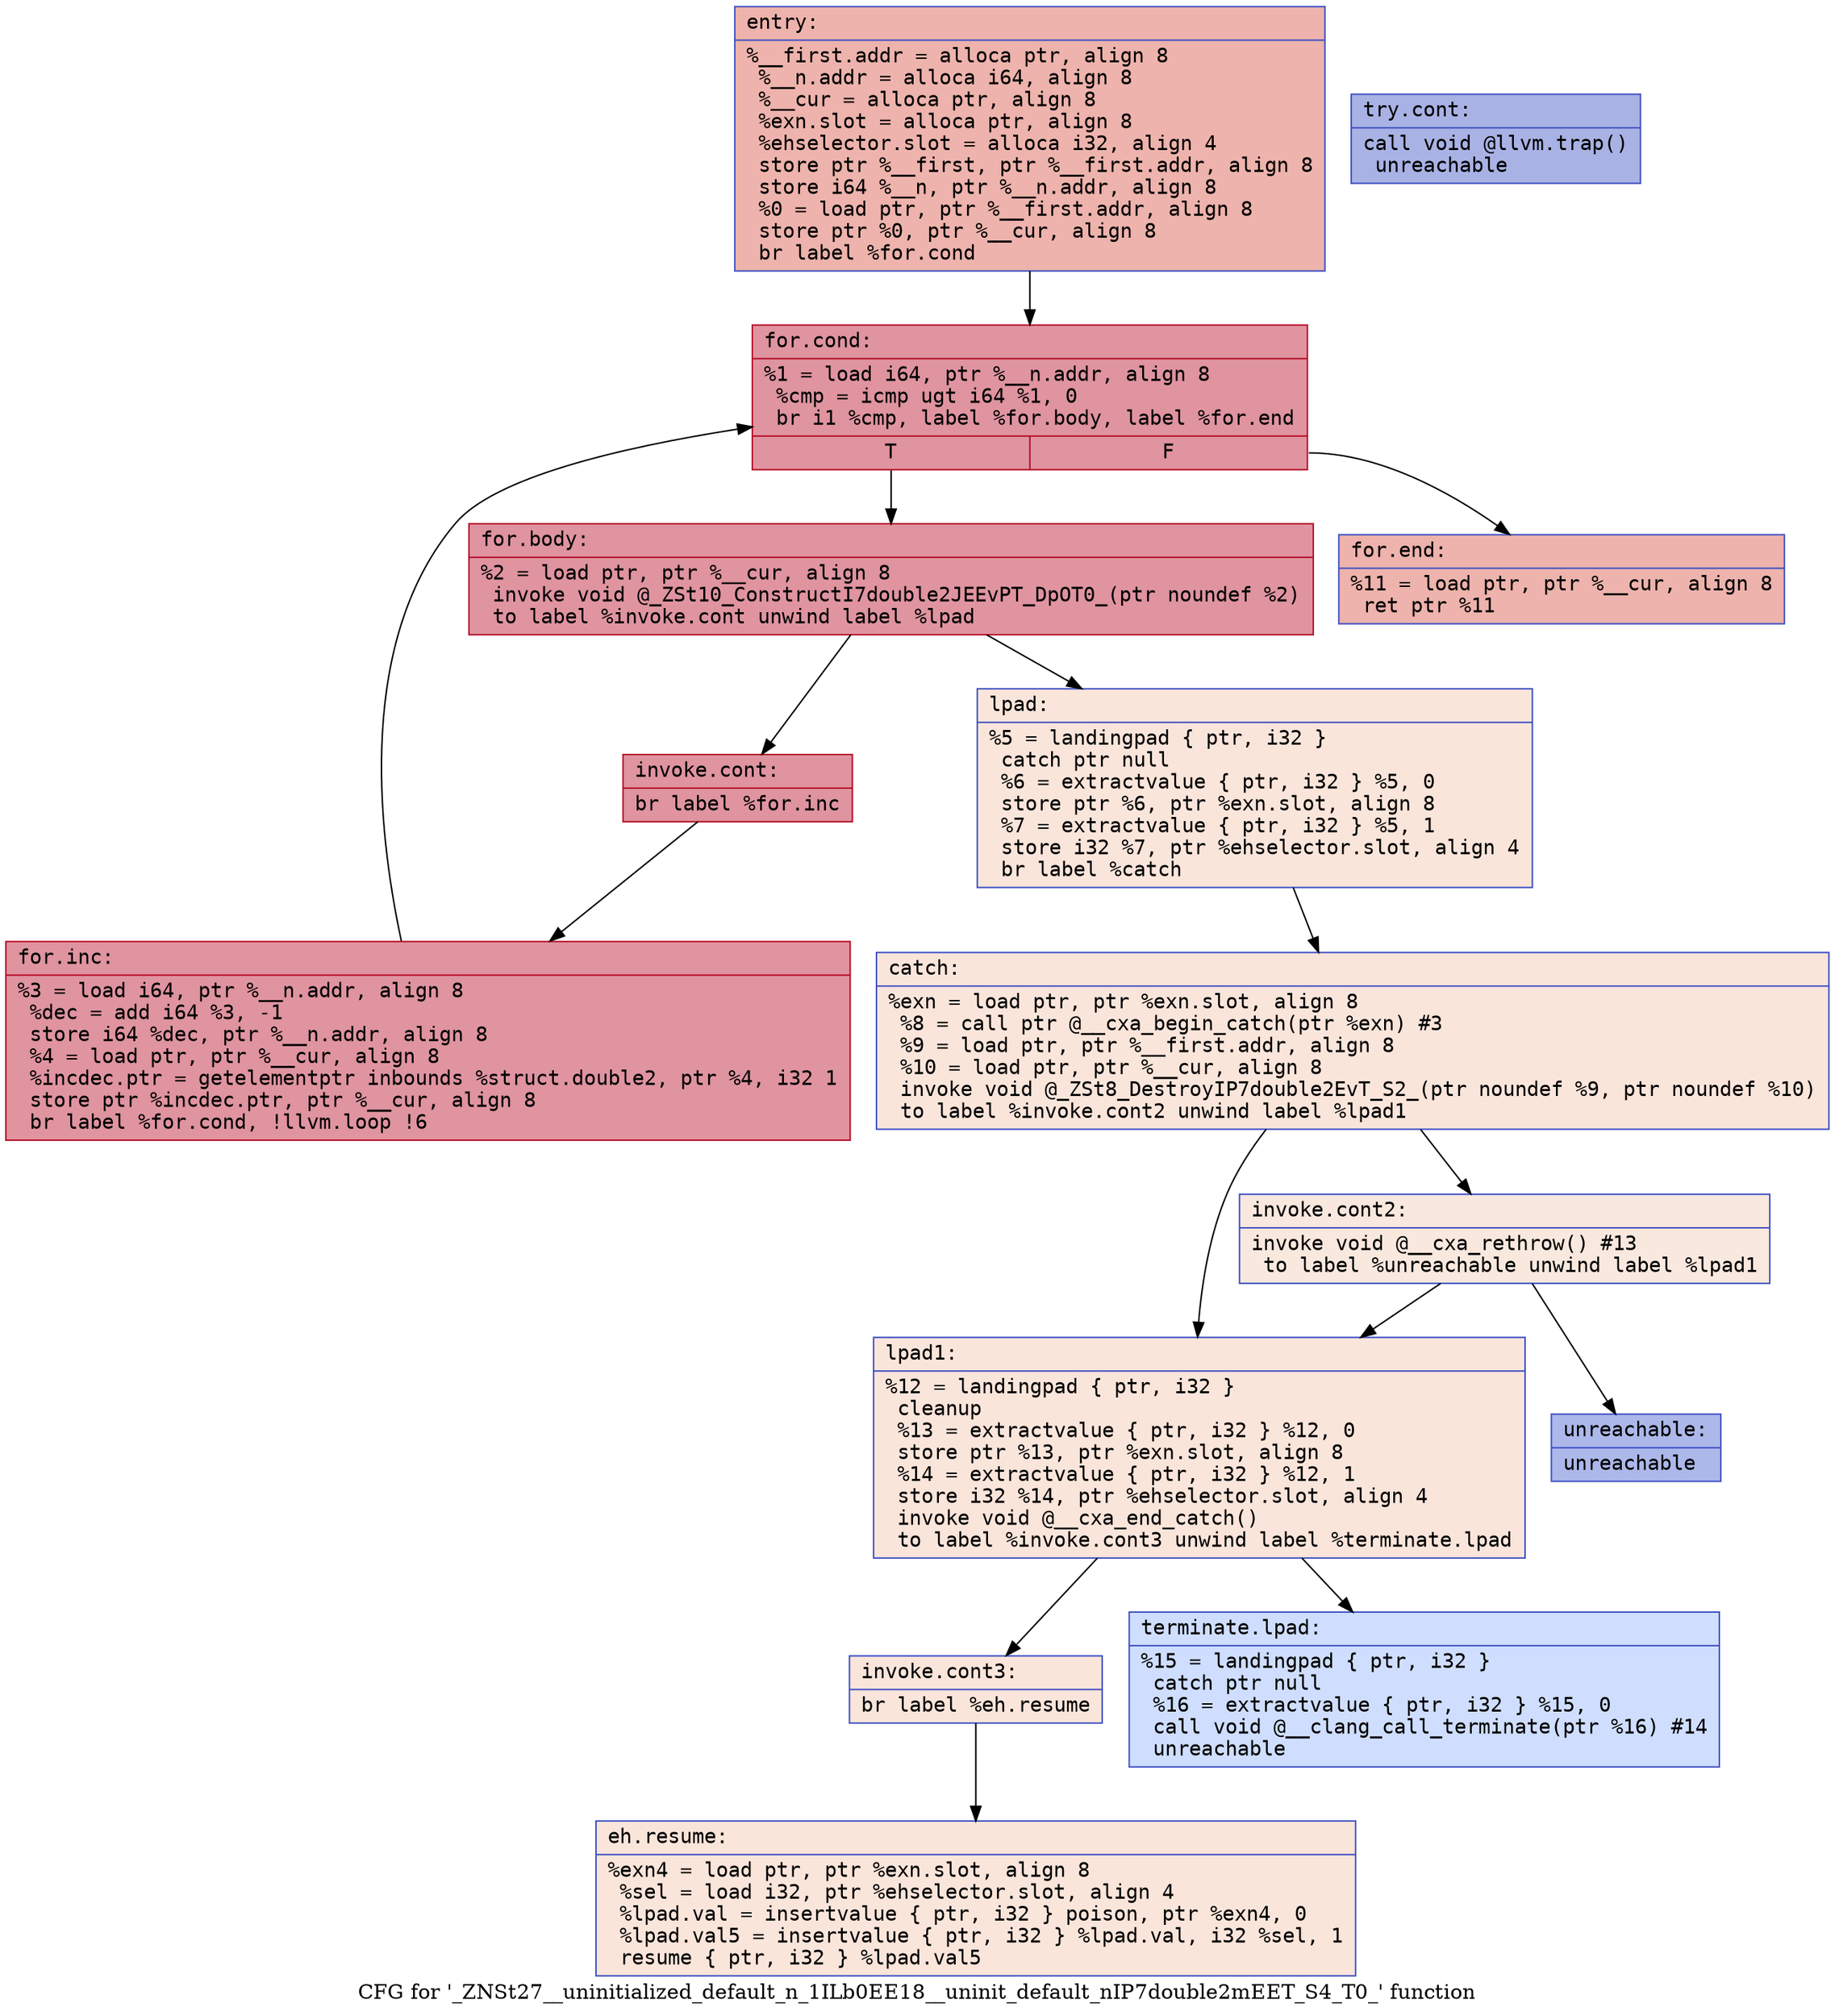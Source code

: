 digraph "CFG for '_ZNSt27__uninitialized_default_n_1ILb0EE18__uninit_default_nIP7double2mEET_S4_T0_' function" {
	label="CFG for '_ZNSt27__uninitialized_default_n_1ILb0EE18__uninit_default_nIP7double2mEET_S4_T0_' function";

	Node0x55b8244b1b90 [shape=record,color="#3d50c3ff", style=filled, fillcolor="#d6524470" fontname="Courier",label="{entry:\l|  %__first.addr = alloca ptr, align 8\l  %__n.addr = alloca i64, align 8\l  %__cur = alloca ptr, align 8\l  %exn.slot = alloca ptr, align 8\l  %ehselector.slot = alloca i32, align 4\l  store ptr %__first, ptr %__first.addr, align 8\l  store i64 %__n, ptr %__n.addr, align 8\l  %0 = load ptr, ptr %__first.addr, align 8\l  store ptr %0, ptr %__cur, align 8\l  br label %for.cond\l}"];
	Node0x55b8244b1b90 -> Node0x55b8244b20d0[tooltip="entry -> for.cond\nProbability 100.00%" ];
	Node0x55b8244b20d0 [shape=record,color="#b70d28ff", style=filled, fillcolor="#b70d2870" fontname="Courier",label="{for.cond:\l|  %1 = load i64, ptr %__n.addr, align 8\l  %cmp = icmp ugt i64 %1, 0\l  br i1 %cmp, label %for.body, label %for.end\l|{<s0>T|<s1>F}}"];
	Node0x55b8244b20d0:s0 -> Node0x55b8244b22f0[tooltip="for.cond -> for.body\nProbability 96.88%" ];
	Node0x55b8244b20d0:s1 -> Node0x55b8244b2370[tooltip="for.cond -> for.end\nProbability 3.12%" ];
	Node0x55b8244b22f0 [shape=record,color="#b70d28ff", style=filled, fillcolor="#b70d2870" fontname="Courier",label="{for.body:\l|  %2 = load ptr, ptr %__cur, align 8\l  invoke void @_ZSt10_ConstructI7double2JEEvPT_DpOT0_(ptr noundef %2)\l          to label %invoke.cont unwind label %lpad\l}"];
	Node0x55b8244b22f0 -> Node0x55b8244b2540[tooltip="for.body -> invoke.cont\nProbability 100.00%" ];
	Node0x55b8244b22f0 -> Node0x55b8244b2760[tooltip="for.body -> lpad\nProbability 0.00%" ];
	Node0x55b8244b2540 [shape=record,color="#b70d28ff", style=filled, fillcolor="#b70d2870" fontname="Courier",label="{invoke.cont:\l|  br label %for.inc\l}"];
	Node0x55b8244b2540 -> Node0x55b8244b2950[tooltip="invoke.cont -> for.inc\nProbability 100.00%" ];
	Node0x55b8244b2950 [shape=record,color="#b70d28ff", style=filled, fillcolor="#b70d2870" fontname="Courier",label="{for.inc:\l|  %3 = load i64, ptr %__n.addr, align 8\l  %dec = add i64 %3, -1\l  store i64 %dec, ptr %__n.addr, align 8\l  %4 = load ptr, ptr %__cur, align 8\l  %incdec.ptr = getelementptr inbounds %struct.double2, ptr %4, i32 1\l  store ptr %incdec.ptr, ptr %__cur, align 8\l  br label %for.cond, !llvm.loop !6\l}"];
	Node0x55b8244b2950 -> Node0x55b8244b20d0[tooltip="for.inc -> for.cond\nProbability 100.00%" ];
	Node0x55b8244b2760 [shape=record,color="#3d50c3ff", style=filled, fillcolor="#f4c5ad70" fontname="Courier",label="{lpad:\l|  %5 = landingpad \{ ptr, i32 \}\l          catch ptr null\l  %6 = extractvalue \{ ptr, i32 \} %5, 0\l  store ptr %6, ptr %exn.slot, align 8\l  %7 = extractvalue \{ ptr, i32 \} %5, 1\l  store i32 %7, ptr %ehselector.slot, align 4\l  br label %catch\l}"];
	Node0x55b8244b2760 -> Node0x55b8244b31a0[tooltip="lpad -> catch\nProbability 100.00%" ];
	Node0x55b8244b31a0 [shape=record,color="#3d50c3ff", style=filled, fillcolor="#f4c5ad70" fontname="Courier",label="{catch:\l|  %exn = load ptr, ptr %exn.slot, align 8\l  %8 = call ptr @__cxa_begin_catch(ptr %exn) #3\l  %9 = load ptr, ptr %__first.addr, align 8\l  %10 = load ptr, ptr %__cur, align 8\l  invoke void @_ZSt8_DestroyIP7double2EvT_S2_(ptr noundef %9, ptr noundef %10)\l          to label %invoke.cont2 unwind label %lpad1\l}"];
	Node0x55b8244b31a0 -> Node0x55b8244b3560[tooltip="catch -> invoke.cont2\nProbability 50.00%" ];
	Node0x55b8244b31a0 -> Node0x55b8244b35b0[tooltip="catch -> lpad1\nProbability 50.00%" ];
	Node0x55b8244b3560 [shape=record,color="#3d50c3ff", style=filled, fillcolor="#f2cab570" fontname="Courier",label="{invoke.cont2:\l|  invoke void @__cxa_rethrow() #13\l          to label %unreachable unwind label %lpad1\l}"];
	Node0x55b8244b3560 -> Node0x55b8244b3900[tooltip="invoke.cont2 -> unreachable\nProbability 0.00%" ];
	Node0x55b8244b3560 -> Node0x55b8244b35b0[tooltip="invoke.cont2 -> lpad1\nProbability 100.00%" ];
	Node0x55b8244b2370 [shape=record,color="#3d50c3ff", style=filled, fillcolor="#d6524470" fontname="Courier",label="{for.end:\l|  %11 = load ptr, ptr %__cur, align 8\l  ret ptr %11\l}"];
	Node0x55b8244b35b0 [shape=record,color="#3d50c3ff", style=filled, fillcolor="#f4c5ad70" fontname="Courier",label="{lpad1:\l|  %12 = landingpad \{ ptr, i32 \}\l          cleanup\l  %13 = extractvalue \{ ptr, i32 \} %12, 0\l  store ptr %13, ptr %exn.slot, align 8\l  %14 = extractvalue \{ ptr, i32 \} %12, 1\l  store i32 %14, ptr %ehselector.slot, align 4\l  invoke void @__cxa_end_catch()\l          to label %invoke.cont3 unwind label %terminate.lpad\l}"];
	Node0x55b8244b35b0 -> Node0x55b8244b3de0[tooltip="lpad1 -> invoke.cont3\nProbability 100.00%" ];
	Node0x55b8244b35b0 -> Node0x55b8244b3e30[tooltip="lpad1 -> terminate.lpad\nProbability 0.00%" ];
	Node0x55b8244b3de0 [shape=record,color="#3d50c3ff", style=filled, fillcolor="#f4c5ad70" fontname="Courier",label="{invoke.cont3:\l|  br label %eh.resume\l}"];
	Node0x55b8244b3de0 -> Node0x55b8244b4050[tooltip="invoke.cont3 -> eh.resume\nProbability 100.00%" ];
	Node0x55b8244b2630 [shape=record,color="#3d50c3ff", style=filled, fillcolor="#3d50c370" fontname="Courier",label="{try.cont:\l|  call void @llvm.trap()\l  unreachable\l}"];
	Node0x55b8244b4050 [shape=record,color="#3d50c3ff", style=filled, fillcolor="#f4c5ad70" fontname="Courier",label="{eh.resume:\l|  %exn4 = load ptr, ptr %exn.slot, align 8\l  %sel = load i32, ptr %ehselector.slot, align 4\l  %lpad.val = insertvalue \{ ptr, i32 \} poison, ptr %exn4, 0\l  %lpad.val5 = insertvalue \{ ptr, i32 \} %lpad.val, i32 %sel, 1\l  resume \{ ptr, i32 \} %lpad.val5\l}"];
	Node0x55b8244b3e30 [shape=record,color="#3d50c3ff", style=filled, fillcolor="#93b5fe70" fontname="Courier",label="{terminate.lpad:\l|  %15 = landingpad \{ ptr, i32 \}\l          catch ptr null\l  %16 = extractvalue \{ ptr, i32 \} %15, 0\l  call void @__clang_call_terminate(ptr %16) #14\l  unreachable\l}"];
	Node0x55b8244b3900 [shape=record,color="#3d50c3ff", style=filled, fillcolor="#465ecf70" fontname="Courier",label="{unreachable:\l|  unreachable\l}"];
}
